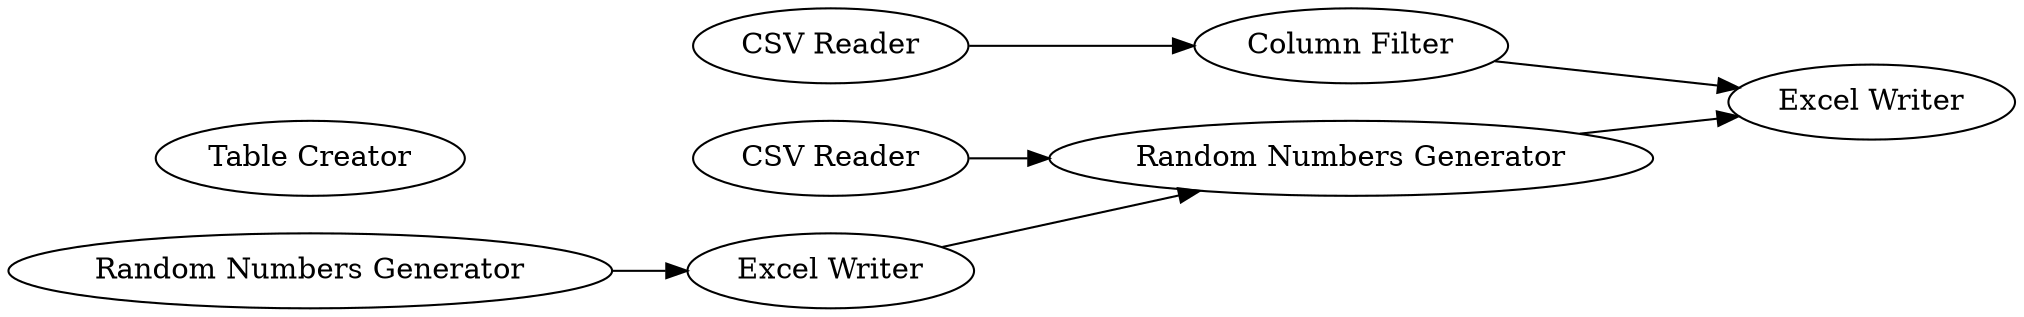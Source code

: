 digraph {
	1 [label="CSV Reader"]
	2 [label="CSV Reader"]
	6 [label=Joiner]
	4 [label="Random Numbers Generator"]
	5 [label="Table Creator"]
	6 [label="Random Numbers Generator"]
	7 [label="Excel Writer"]
	8 [label="Column Filter"]
	9 [label="Excel Writer"]
	4 -> 7
	1 -> 8
	2 -> 6
	6 -> 9
	7 -> 6
	8 -> 9
	rankdir=LR
}
